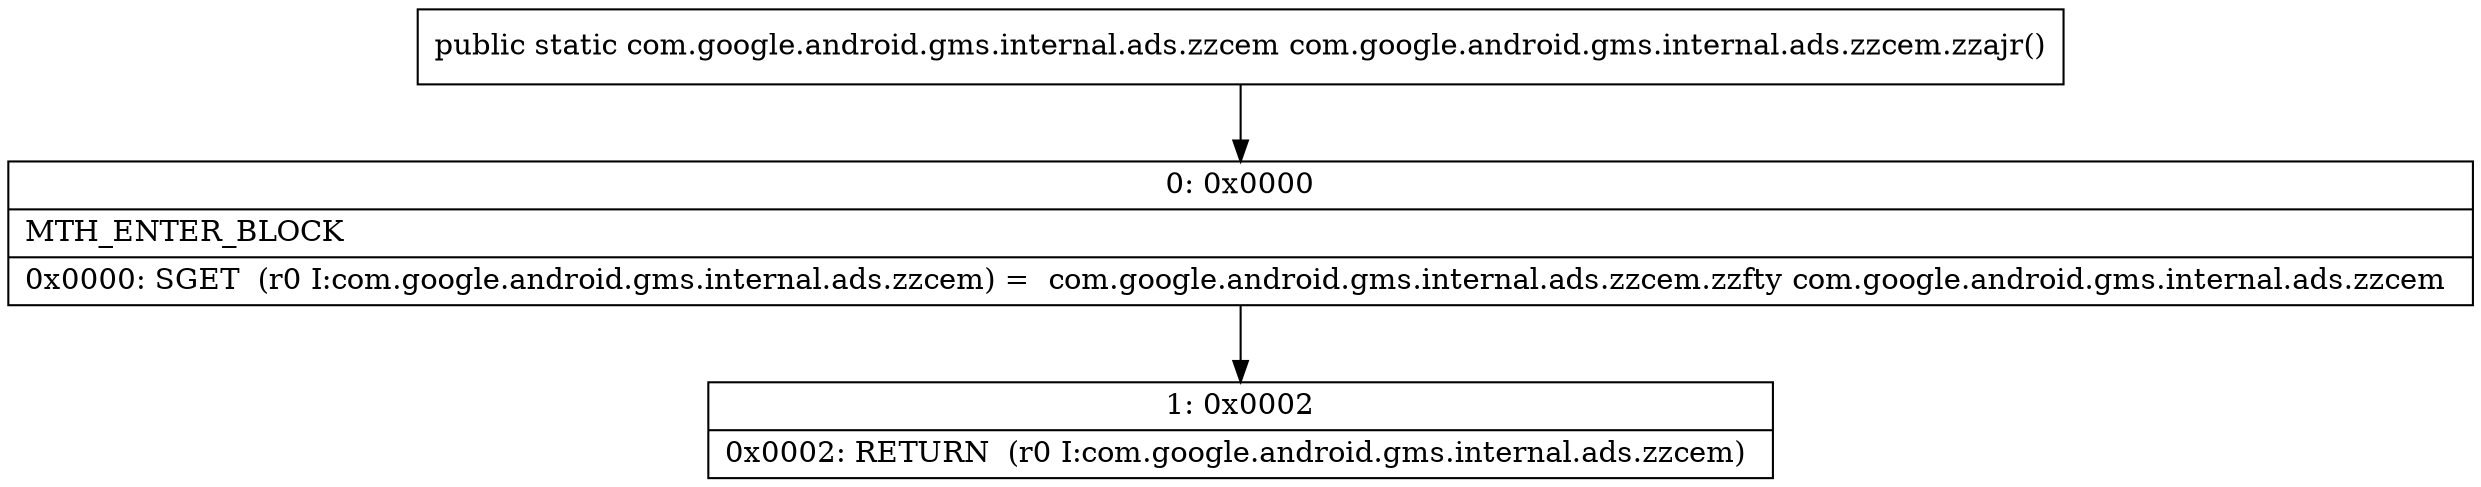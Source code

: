 digraph "CFG forcom.google.android.gms.internal.ads.zzcem.zzajr()Lcom\/google\/android\/gms\/internal\/ads\/zzcem;" {
Node_0 [shape=record,label="{0\:\ 0x0000|MTH_ENTER_BLOCK\l|0x0000: SGET  (r0 I:com.google.android.gms.internal.ads.zzcem) =  com.google.android.gms.internal.ads.zzcem.zzfty com.google.android.gms.internal.ads.zzcem \l}"];
Node_1 [shape=record,label="{1\:\ 0x0002|0x0002: RETURN  (r0 I:com.google.android.gms.internal.ads.zzcem) \l}"];
MethodNode[shape=record,label="{public static com.google.android.gms.internal.ads.zzcem com.google.android.gms.internal.ads.zzcem.zzajr() }"];
MethodNode -> Node_0;
Node_0 -> Node_1;
}

